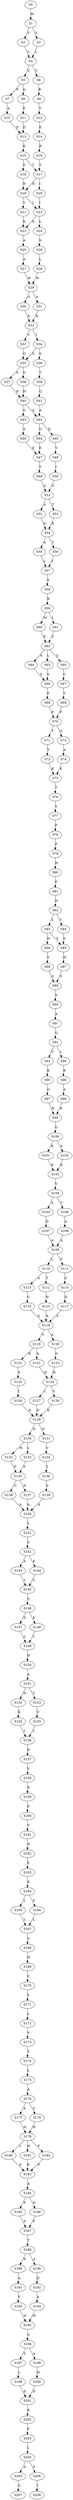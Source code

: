 strict digraph  {
	S0 -> S1 [ label = M ];
	S1 -> S2 [ label = V ];
	S1 -> S3 [ label = S ];
	S2 -> S4 [ label = L ];
	S3 -> S4 [ label = L ];
	S4 -> S5 [ label = S ];
	S4 -> S6 [ label = T ];
	S5 -> S7 [ label = P ];
	S5 -> S8 [ label = G ];
	S6 -> S9 [ label = R ];
	S7 -> S10 [ label = A ];
	S8 -> S11 [ label = E ];
	S9 -> S12 [ label = T ];
	S10 -> S13 [ label = D ];
	S11 -> S13 [ label = D ];
	S12 -> S14 [ label = E ];
	S13 -> S15 [ label = K ];
	S14 -> S16 [ label = R ];
	S15 -> S17 [ label = T ];
	S15 -> S18 [ label = S ];
	S16 -> S17 [ label = T ];
	S17 -> S19 [ label = N ];
	S17 -> S20 [ label = I ];
	S18 -> S19 [ label = N ];
	S19 -> S21 [ label = V ];
	S19 -> S22 [ label = I ];
	S20 -> S22 [ label = I ];
	S21 -> S23 [ label = K ];
	S22 -> S23 [ label = K ];
	S22 -> S24 [ label = L ];
	S23 -> S25 [ label = A ];
	S24 -> S26 [ label = S ];
	S25 -> S27 [ label = A ];
	S26 -> S28 [ label = L ];
	S27 -> S29 [ label = W ];
	S28 -> S29 [ label = W ];
	S29 -> S30 [ label = G ];
	S29 -> S31 [ label = S ];
	S30 -> S32 [ label = K ];
	S31 -> S32 [ label = K ];
	S32 -> S33 [ label = V ];
	S32 -> S34 [ label = I ];
	S33 -> S35 [ label = G ];
	S34 -> S35 [ label = G ];
	S34 -> S36 [ label = S ];
	S35 -> S37 [ label = A ];
	S35 -> S38 [ label = G ];
	S36 -> S39 [ label = T ];
	S37 -> S40 [ label = H ];
	S38 -> S40 [ label = H ];
	S39 -> S41 [ label = Q ];
	S40 -> S42 [ label = A ];
	S40 -> S43 [ label = G ];
	S41 -> S42 [ label = A ];
	S42 -> S44 [ label = G ];
	S42 -> S45 [ label = D ];
	S43 -> S46 [ label = A ];
	S44 -> S47 [ label = E ];
	S45 -> S48 [ label = V ];
	S46 -> S47 [ label = E ];
	S47 -> S49 [ label = Y ];
	S48 -> S50 [ label = I ];
	S49 -> S51 [ label = G ];
	S50 -> S51 [ label = G ];
	S51 -> S52 [ label = A ];
	S51 -> S53 [ label = T ];
	S52 -> S54 [ label = E ];
	S53 -> S54 [ label = E ];
	S54 -> S55 [ label = A ];
	S54 -> S56 [ label = T ];
	S55 -> S57 [ label = L ];
	S56 -> S57 [ label = L ];
	S57 -> S58 [ label = E ];
	S58 -> S59 [ label = R ];
	S59 -> S60 [ label = M ];
	S59 -> S61 [ label = L ];
	S60 -> S62 [ label = F ];
	S61 -> S62 [ label = F ];
	S62 -> S63 [ label = L ];
	S62 -> S64 [ label = A ];
	S62 -> S65 [ label = S ];
	S63 -> S66 [ label = S ];
	S64 -> S66 [ label = S ];
	S65 -> S67 [ label = C ];
	S66 -> S68 [ label = F ];
	S67 -> S69 [ label = Y ];
	S68 -> S70 [ label = P ];
	S69 -> S70 [ label = P ];
	S70 -> S71 [ label = T ];
	S70 -> S72 [ label = Q ];
	S71 -> S73 [ label = T ];
	S72 -> S74 [ label = A ];
	S73 -> S75 [ label = K ];
	S74 -> S75 [ label = K ];
	S75 -> S76 [ label = T ];
	S76 -> S77 [ label = Y ];
	S77 -> S78 [ label = F ];
	S78 -> S79 [ label = P ];
	S79 -> S80 [ label = H ];
	S80 -> S81 [ label = F ];
	S81 -> S82 [ label = D ];
	S82 -> S83 [ label = L ];
	S82 -> S84 [ label = V ];
	S83 -> S85 [ label = S ];
	S83 -> S86 [ label = H ];
	S84 -> S85 [ label = S ];
	S85 -> S87 [ label = H ];
	S86 -> S88 [ label = S ];
	S87 -> S89 [ label = G ];
	S88 -> S89 [ label = G ];
	S89 -> S90 [ label = S ];
	S90 -> S91 [ label = A ];
	S91 -> S92 [ label = Q ];
	S92 -> S93 [ label = V ];
	S92 -> S94 [ label = L ];
	S93 -> S95 [ label = K ];
	S94 -> S96 [ label = R ];
	S95 -> S97 [ label = G ];
	S96 -> S98 [ label = A ];
	S97 -> S99 [ label = H ];
	S98 -> S99 [ label = H ];
	S99 -> S100 [ label = G ];
	S100 -> S101 [ label = K ];
	S100 -> S102 [ label = S ];
	S101 -> S103 [ label = K ];
	S102 -> S103 [ label = K ];
	S103 -> S104 [ label = V ];
	S104 -> S105 [ label = A ];
	S104 -> S106 [ label = V ];
	S105 -> S107 [ label = D ];
	S106 -> S108 [ label = A ];
	S107 -> S109 [ label = A ];
	S108 -> S109 [ label = A ];
	S109 -> S110 [ label = L ];
	S109 -> S111 [ label = V ];
	S110 -> S112 [ label = T ];
	S110 -> S113 [ label = A ];
	S111 -> S114 [ label = G ];
	S112 -> S115 [ label = N ];
	S113 -> S116 [ label = S ];
	S114 -> S117 [ label = D ];
	S115 -> S118 [ label = A ];
	S116 -> S118 [ label = A ];
	S117 -> S118 [ label = A ];
	S118 -> S119 [ label = V ];
	S118 -> S120 [ label = A ];
	S119 -> S121 [ label = A ];
	S119 -> S122 [ label = K ];
	S120 -> S123 [ label = G ];
	S121 -> S124 [ label = H ];
	S122 -> S125 [ label = S ];
	S123 -> S124 [ label = H ];
	S124 -> S126 [ label = V ];
	S124 -> S127 [ label = L ];
	S125 -> S128 [ label = I ];
	S126 -> S129 [ label = D ];
	S127 -> S129 [ label = D ];
	S128 -> S129 [ label = D ];
	S129 -> S130 [ label = D ];
	S129 -> S131 [ label = N ];
	S130 -> S132 [ label = M ];
	S130 -> S133 [ label = L ];
	S131 -> S134 [ label = V ];
	S132 -> S135 [ label = P ];
	S133 -> S135 [ label = P ];
	S134 -> S136 [ label = T ];
	S135 -> S137 [ label = N ];
	S135 -> S138 [ label = G ];
	S136 -> S139 [ label = S ];
	S137 -> S140 [ label = A ];
	S138 -> S140 [ label = A ];
	S139 -> S140 [ label = A ];
	S140 -> S141 [ label = L ];
	S141 -> S142 [ label = S ];
	S142 -> S143 [ label = A ];
	S142 -> S144 [ label = K ];
	S143 -> S145 [ label = L ];
	S144 -> S145 [ label = L ];
	S145 -> S146 [ label = S ];
	S146 -> S147 [ label = D ];
	S146 -> S148 [ label = E ];
	S147 -> S149 [ label = L ];
	S148 -> S149 [ label = L ];
	S149 -> S150 [ label = H ];
	S150 -> S151 [ label = A ];
	S151 -> S152 [ label = H ];
	S151 -> S153 [ label = Y ];
	S152 -> S154 [ label = K ];
	S153 -> S155 [ label = V ];
	S154 -> S156 [ label = L ];
	S155 -> S156 [ label = L ];
	S156 -> S157 [ label = R ];
	S157 -> S158 [ label = V ];
	S158 -> S159 [ label = D ];
	S159 -> S160 [ label = P ];
	S160 -> S161 [ label = V ];
	S161 -> S162 [ label = N ];
	S162 -> S163 [ label = F ];
	S163 -> S164 [ label = K ];
	S164 -> S165 [ label = L ];
	S164 -> S166 [ label = F ];
	S165 -> S167 [ label = L ];
	S166 -> S167 [ label = L ];
	S167 -> S168 [ label = S ];
	S168 -> S169 [ label = H ];
	S169 -> S170 [ label = C ];
	S170 -> S171 [ label = L ];
	S171 -> S172 [ label = L ];
	S172 -> S173 [ label = V ];
	S173 -> S174 [ label = T ];
	S174 -> S175 [ label = L ];
	S175 -> S176 [ label = A ];
	S176 -> S177 [ label = A ];
	S176 -> S178 [ label = S ];
	S177 -> S179 [ label = H ];
	S178 -> S179 [ label = H ];
	S179 -> S180 [ label = L ];
	S179 -> S181 [ label = H ];
	S179 -> S182 [ label = F ];
	S180 -> S183 [ label = P ];
	S181 -> S183 [ label = P ];
	S182 -> S183 [ label = P ];
	S183 -> S184 [ label = A ];
	S184 -> S185 [ label = E ];
	S184 -> S186 [ label = D ];
	S185 -> S187 [ label = F ];
	S186 -> S187 [ label = F ];
	S187 -> S188 [ label = T ];
	S188 -> S189 [ label = P ];
	S188 -> S190 [ label = A ];
	S189 -> S191 [ label = A ];
	S190 -> S192 [ label = D ];
	S191 -> S193 [ label = V ];
	S192 -> S194 [ label = A ];
	S193 -> S195 [ label = H ];
	S194 -> S195 [ label = H ];
	S195 -> S196 [ label = A ];
	S196 -> S197 [ label = S ];
	S196 -> S198 [ label = A ];
	S197 -> S199 [ label = L ];
	S198 -> S200 [ label = W ];
	S199 -> S201 [ label = D ];
	S200 -> S201 [ label = D ];
	S201 -> S202 [ label = K ];
	S202 -> S203 [ label = F ];
	S203 -> S204 [ label = L ];
	S204 -> S205 [ label = A ];
	S204 -> S206 [ label = S ];
	S205 -> S207 [ label = S ];
	S206 -> S208 [ label = I ];
}
